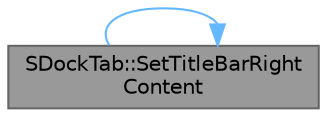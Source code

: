 digraph "SDockTab::SetTitleBarRightContent"
{
 // INTERACTIVE_SVG=YES
 // LATEX_PDF_SIZE
  bgcolor="transparent";
  edge [fontname=Helvetica,fontsize=10,labelfontname=Helvetica,labelfontsize=10];
  node [fontname=Helvetica,fontsize=10,shape=box,height=0.2,width=0.4];
  rankdir="RL";
  Node1 [id="Node000001",label="SDockTab::SetTitleBarRight\lContent",height=0.2,width=0.4,color="gray40", fillcolor="grey60", style="filled", fontcolor="black",tooltip="Content that appears on the right side of the title bar in the window this stack is in."];
  Node1 -> Node1 [id="edge1_Node000001_Node000001",dir="back",color="steelblue1",style="solid",tooltip=" "];
}
